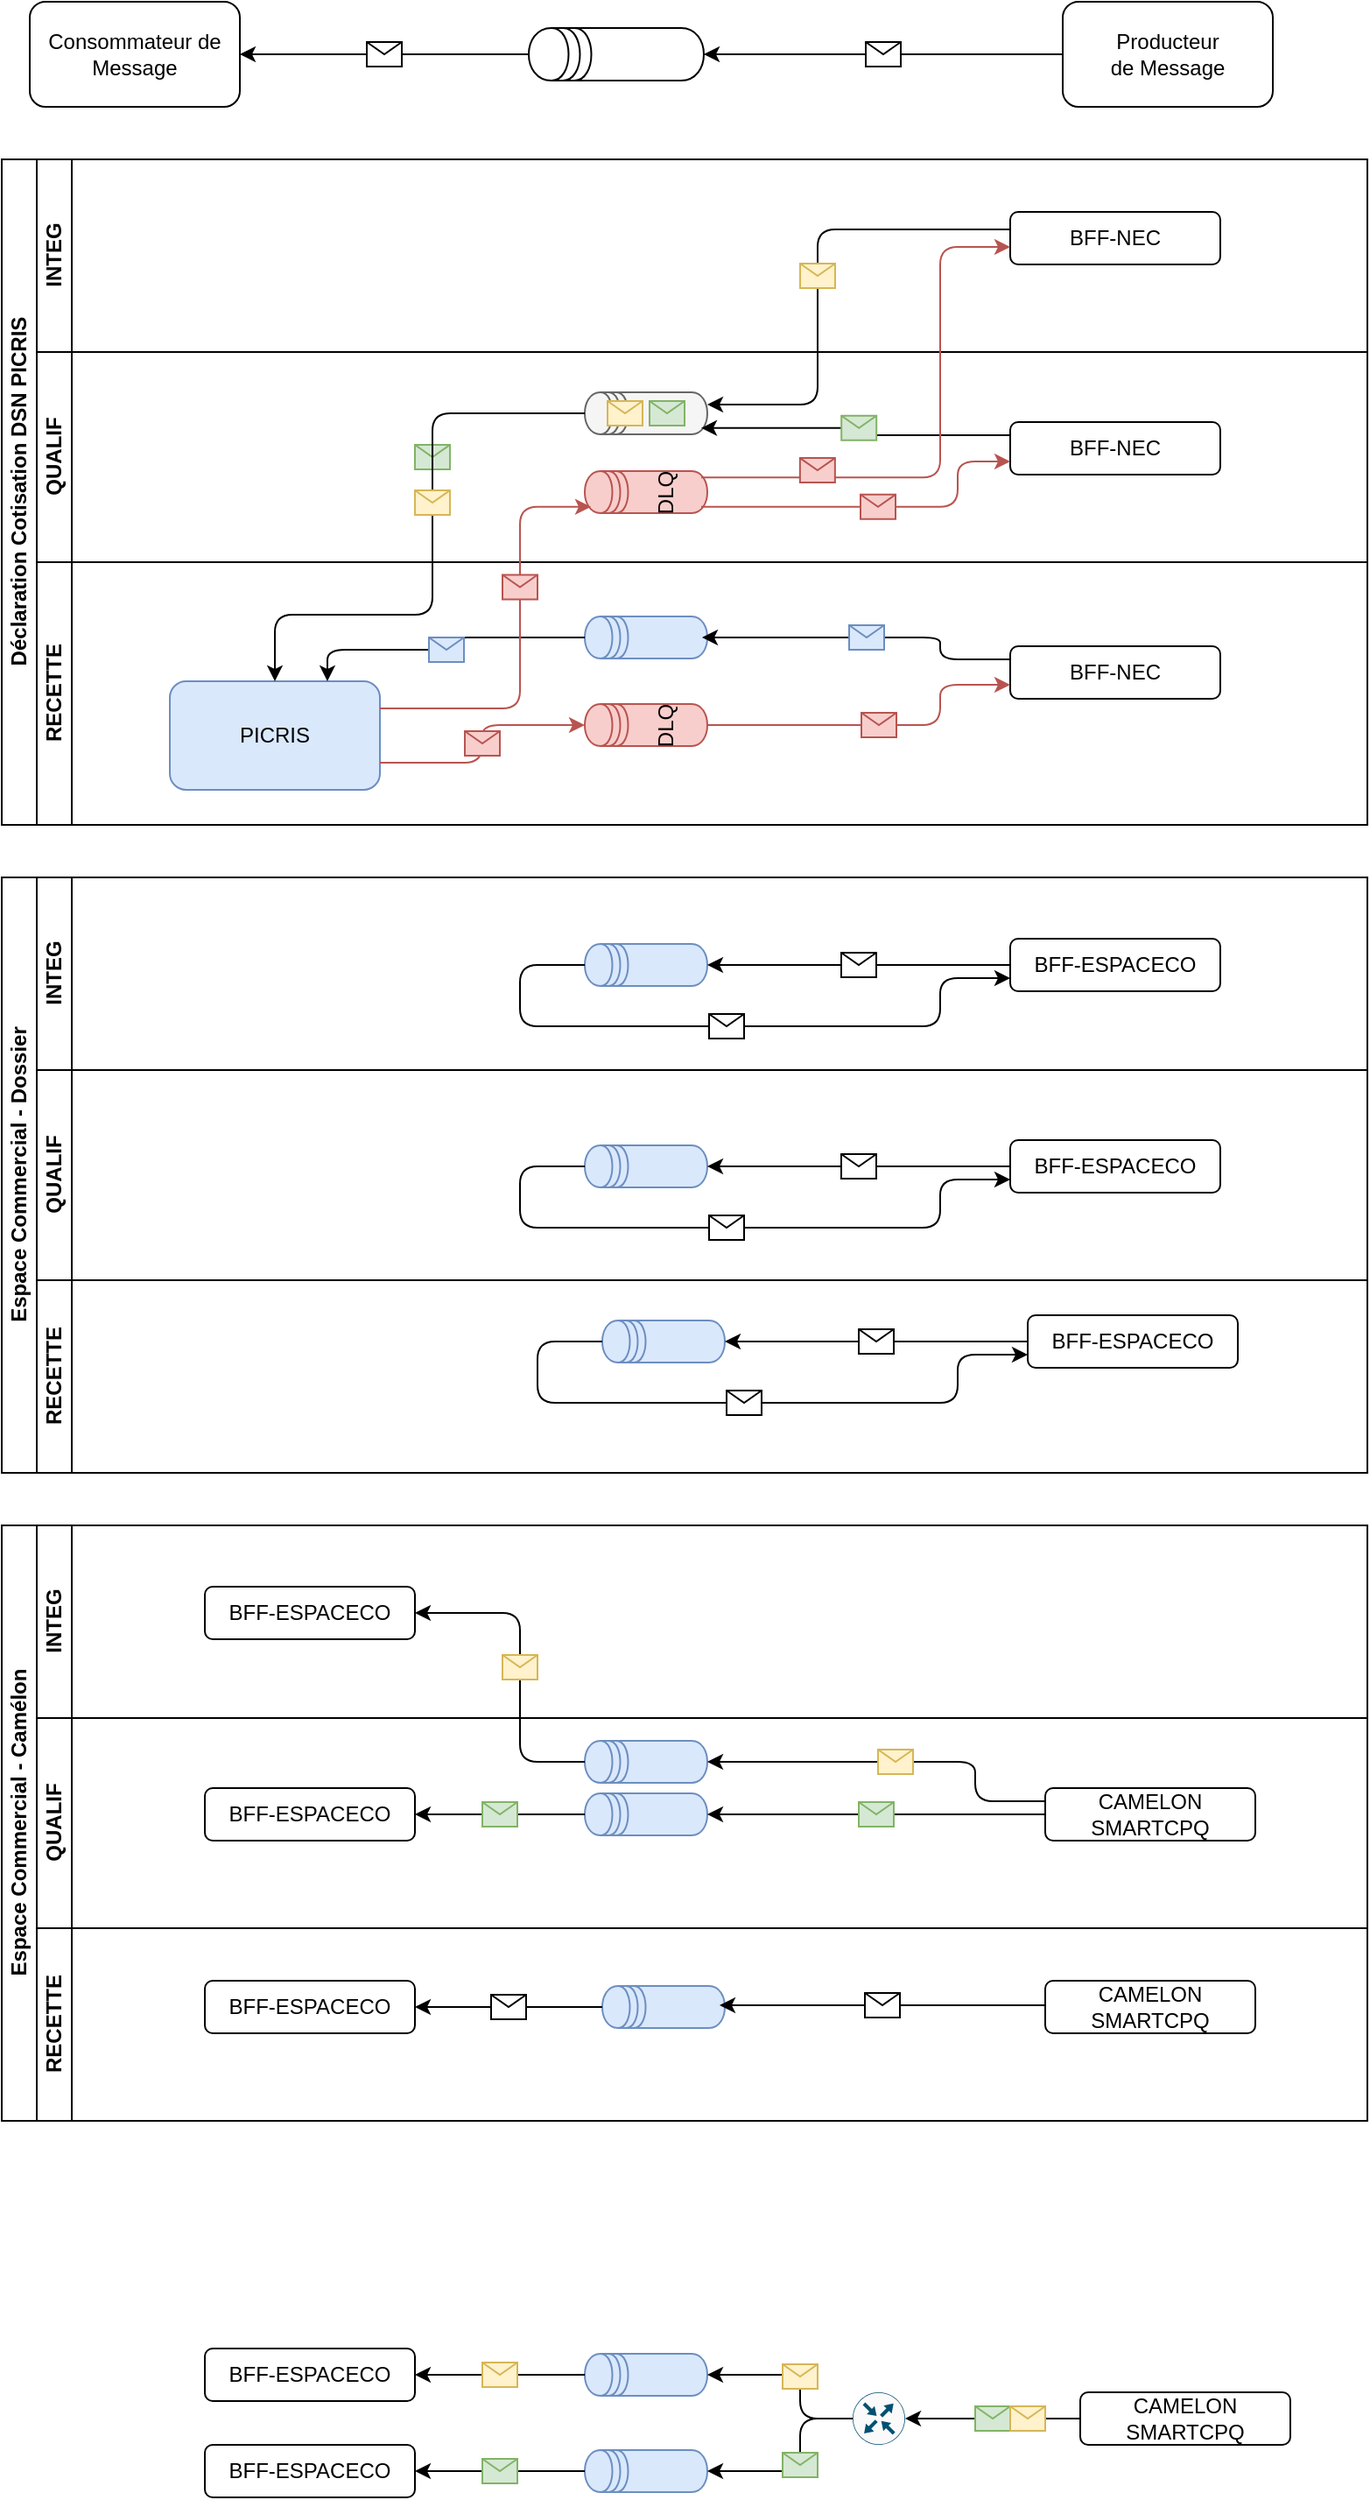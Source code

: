 <mxfile version="14.2.6" type="github">
  <diagram id="DB7DYyGe6dCBV-LKf9_g" name="Page-1">
    <mxGraphModel dx="2062" dy="1124" grid="1" gridSize="10" guides="1" tooltips="1" connect="1" arrows="1" fold="1" page="1" pageScale="1" pageWidth="827" pageHeight="1169" math="0" shadow="0">
      <root>
        <mxCell id="0" />
        <mxCell id="1" parent="0" />
        <mxCell id="Vw3KiEQnQfza69MFVmrH-1" value="Consommateur de Message" style="rounded=1;whiteSpace=wrap;html=1;" parent="1" vertex="1">
          <mxGeometry x="40" y="20" width="120" height="60" as="geometry" />
        </mxCell>
        <mxCell id="Vw3KiEQnQfza69MFVmrH-3" value="&lt;div&gt;Producteur&lt;/div&gt;&lt;div&gt;de Message&lt;br&gt;&lt;/div&gt;" style="rounded=1;whiteSpace=wrap;html=1;" parent="1" vertex="1">
          <mxGeometry x="630" y="20" width="120" height="60" as="geometry" />
        </mxCell>
        <mxCell id="Vw3KiEQnQfza69MFVmrH-16" value="" style="shape=datastore;whiteSpace=wrap;html=1;rotation=-90;" parent="1" vertex="1">
          <mxGeometry x="360" width="30" height="100" as="geometry" />
        </mxCell>
        <mxCell id="yvAMT9Jdo3WJvmyWWWsH-12" value="Déclaration Cotisation DSN PICRIS" style="swimlane;html=1;childLayout=stackLayout;resizeParent=1;resizeParentMax=0;horizontal=0;startSize=20;horizontalStack=0;" parent="1" vertex="1">
          <mxGeometry x="24" y="110" width="780" height="380" as="geometry" />
        </mxCell>
        <mxCell id="yvAMT9Jdo3WJvmyWWWsH-13" value="INTEG" style="swimlane;html=1;startSize=20;horizontal=0;" parent="yvAMT9Jdo3WJvmyWWWsH-12" vertex="1">
          <mxGeometry x="20" width="760" height="110" as="geometry" />
        </mxCell>
        <mxCell id="fmMvQ1CZ4i4TI4SBkcEm-40" value="BFF-NEC" style="rounded=1;whiteSpace=wrap;html=1;" parent="yvAMT9Jdo3WJvmyWWWsH-13" vertex="1">
          <mxGeometry x="556" y="30" width="120" height="30" as="geometry" />
        </mxCell>
        <mxCell id="yvAMT9Jdo3WJvmyWWWsH-14" value="QUALIF" style="swimlane;html=1;startSize=20;horizontal=0;" parent="yvAMT9Jdo3WJvmyWWWsH-12" vertex="1">
          <mxGeometry x="20" y="110" width="760" height="120" as="geometry" />
        </mxCell>
        <mxCell id="fmMvQ1CZ4i4TI4SBkcEm-62" value="DLQ" style="shape=datastore;whiteSpace=wrap;html=1;rotation=-90;fillColor=#f8cecc;strokeColor=#b85450;" parent="yvAMT9Jdo3WJvmyWWWsH-14" vertex="1">
          <mxGeometry x="336" y="45" width="24" height="70" as="geometry" />
        </mxCell>
        <mxCell id="XuUBlldkIkATHeK3EOdW-91" value="" style="shape=datastore;whiteSpace=wrap;html=1;rotation=-90;fillColor=#f5f5f5;strokeColor=#666666;fontColor=#333333;" parent="yvAMT9Jdo3WJvmyWWWsH-14" vertex="1">
          <mxGeometry x="336" width="24" height="70" as="geometry" />
        </mxCell>
        <mxCell id="zpK8R6Z0TQCC7PV_zkhn-6" value="BFF-NEC" style="rounded=1;whiteSpace=wrap;html=1;" parent="yvAMT9Jdo3WJvmyWWWsH-14" vertex="1">
          <mxGeometry x="556" y="40" width="120" height="30" as="geometry" />
        </mxCell>
        <mxCell id="zpK8R6Z0TQCC7PV_zkhn-27" value="" style="endArrow=classic;html=1;strokeColor=#000000;entryX=0.15;entryY=0.95;entryDx=0;entryDy=0;exitX=0;exitY=0.25;exitDx=0;exitDy=0;entryPerimeter=0;edgeStyle=orthogonalEdgeStyle;" parent="yvAMT9Jdo3WJvmyWWWsH-14" source="zpK8R6Z0TQCC7PV_zkhn-6" target="XuUBlldkIkATHeK3EOdW-91" edge="1">
          <mxGeometry relative="1" as="geometry">
            <mxPoint x="565" y="54" as="sourcePoint" />
            <mxPoint x="360" y="54" as="targetPoint" />
          </mxGeometry>
        </mxCell>
        <mxCell id="zpK8R6Z0TQCC7PV_zkhn-28" value="" style="shape=message;html=1;outlineConnect=0;fillColor=#d5e8d4;strokeColor=#82b366;" parent="zpK8R6Z0TQCC7PV_zkhn-27" vertex="1">
          <mxGeometry width="20" height="14" relative="1" as="geometry">
            <mxPoint x="-10" y="-7" as="offset" />
          </mxGeometry>
        </mxCell>
        <mxCell id="zpK8R6Z0TQCC7PV_zkhn-29" value="" style="endArrow=classic;html=1;strokeColor=#b85450;edgeStyle=orthogonalEdgeStyle;fillColor=#f8cecc;exitX=0.15;exitY=0.95;exitDx=0;exitDy=0;entryX=0;entryY=0.75;entryDx=0;entryDy=0;exitPerimeter=0;" parent="yvAMT9Jdo3WJvmyWWWsH-14" source="fmMvQ1CZ4i4TI4SBkcEm-62" target="zpK8R6Z0TQCC7PV_zkhn-6" edge="1">
          <mxGeometry relative="1" as="geometry">
            <mxPoint x="446" y="93" as="sourcePoint" />
            <mxPoint x="619" y="70" as="targetPoint" />
            <Array as="points">
              <mxPoint x="526" y="88" />
              <mxPoint x="526" y="63" />
            </Array>
          </mxGeometry>
        </mxCell>
        <mxCell id="zpK8R6Z0TQCC7PV_zkhn-30" value="" style="shape=message;html=1;outlineConnect=0;fillColor=#f8cecc;strokeColor=#b85450;" parent="zpK8R6Z0TQCC7PV_zkhn-29" vertex="1">
          <mxGeometry width="20" height="14" relative="1" as="geometry">
            <mxPoint x="-10" y="-7" as="offset" />
          </mxGeometry>
        </mxCell>
        <mxCell id="zpK8R6Z0TQCC7PV_zkhn-188" value="" style="shape=message;html=1;outlineConnect=0;fillColor=#fff2cc;strokeColor=#d6b656;" parent="yvAMT9Jdo3WJvmyWWWsH-14" vertex="1">
          <mxGeometry x="326" y="28" width="20" height="14" as="geometry" />
        </mxCell>
        <mxCell id="zpK8R6Z0TQCC7PV_zkhn-189" value="" style="shape=message;html=1;outlineConnect=0;fillColor=#d5e8d4;strokeColor=#82b366;" parent="yvAMT9Jdo3WJvmyWWWsH-14" vertex="1">
          <mxGeometry x="350.0" y="28.0" width="20" height="14" as="geometry" />
        </mxCell>
        <mxCell id="zpK8R6Z0TQCC7PV_zkhn-190" value="" style="shape=message;html=1;outlineConnect=0;fillColor=#d5e8d4;strokeColor=#82b366;shadow=0;" parent="yvAMT9Jdo3WJvmyWWWsH-14" vertex="1">
          <mxGeometry x="216.0" y="53.0" width="20" height="14" as="geometry" />
        </mxCell>
        <mxCell id="yvAMT9Jdo3WJvmyWWWsH-15" value="RECETTE" style="swimlane;html=1;startSize=20;horizontal=0;" parent="yvAMT9Jdo3WJvmyWWWsH-12" vertex="1">
          <mxGeometry x="20" y="230" width="760" height="150" as="geometry" />
        </mxCell>
        <mxCell id="fmMvQ1CZ4i4TI4SBkcEm-39" value="PICRIS" style="rounded=1;whiteSpace=wrap;html=1;fillColor=#dae8fc;strokeColor=#6c8ebf;" parent="yvAMT9Jdo3WJvmyWWWsH-15" vertex="1">
          <mxGeometry x="76" y="68" width="120" height="62" as="geometry" />
        </mxCell>
        <mxCell id="zpK8R6Z0TQCC7PV_zkhn-7" value="BFF-NEC" style="rounded=1;whiteSpace=wrap;html=1;" parent="yvAMT9Jdo3WJvmyWWWsH-15" vertex="1">
          <mxGeometry x="556" y="48" width="120" height="30" as="geometry" />
        </mxCell>
        <mxCell id="zpK8R6Z0TQCC7PV_zkhn-8" value="" style="shape=datastore;whiteSpace=wrap;html=1;rotation=-90;fillColor=#dae8fc;strokeColor=#6c8ebf;" parent="yvAMT9Jdo3WJvmyWWWsH-15" vertex="1">
          <mxGeometry x="336" y="8" width="24" height="70" as="geometry" />
        </mxCell>
        <mxCell id="zpK8R6Z0TQCC7PV_zkhn-9" value="DLQ" style="shape=datastore;whiteSpace=wrap;html=1;rotation=-90;fillColor=#f8cecc;strokeColor=#b85450;" parent="yvAMT9Jdo3WJvmyWWWsH-15" vertex="1">
          <mxGeometry x="336" y="58" width="24" height="70" as="geometry" />
        </mxCell>
        <mxCell id="zpK8R6Z0TQCC7PV_zkhn-17" value="" style="endArrow=classic;html=1;strokeColor=#b85450;entryX=0.5;entryY=0;entryDx=0;entryDy=0;exitX=1;exitY=0.75;exitDx=0;exitDy=0;edgeStyle=orthogonalEdgeStyle;fillColor=#f8cecc;" parent="yvAMT9Jdo3WJvmyWWWsH-15" source="fmMvQ1CZ4i4TI4SBkcEm-39" target="zpK8R6Z0TQCC7PV_zkhn-9" edge="1">
          <mxGeometry relative="1" as="geometry">
            <mxPoint x="321" y="230" as="sourcePoint" />
            <mxPoint x="156" y="230" as="targetPoint" />
          </mxGeometry>
        </mxCell>
        <mxCell id="zpK8R6Z0TQCC7PV_zkhn-18" value="" style="shape=message;html=1;outlineConnect=0;fillColor=#f8cecc;strokeColor=#b85450;" parent="zpK8R6Z0TQCC7PV_zkhn-17" vertex="1">
          <mxGeometry width="20" height="14" relative="1" as="geometry">
            <mxPoint x="-10" y="-7" as="offset" />
          </mxGeometry>
        </mxCell>
        <mxCell id="zpK8R6Z0TQCC7PV_zkhn-14" value="" style="endArrow=classic;html=1;strokeColor=#000000;exitX=0.5;exitY=0;exitDx=0;exitDy=0;edgeStyle=orthogonalEdgeStyle;entryX=0.75;entryY=0;entryDx=0;entryDy=0;" parent="yvAMT9Jdo3WJvmyWWWsH-15" source="zpK8R6Z0TQCC7PV_zkhn-8" target="fmMvQ1CZ4i4TI4SBkcEm-39" edge="1">
          <mxGeometry relative="1" as="geometry">
            <mxPoint x="313" y="-85" as="sourcePoint" />
            <mxPoint x="196" y="90" as="targetPoint" />
            <Array as="points">
              <mxPoint x="236" y="43" />
              <mxPoint x="236" y="50" />
              <mxPoint x="166" y="50" />
            </Array>
          </mxGeometry>
        </mxCell>
        <mxCell id="zpK8R6Z0TQCC7PV_zkhn-15" value="" style="shape=message;html=1;outlineConnect=0;fillColor=#dae8fc;strokeColor=#6c8ebf;" parent="zpK8R6Z0TQCC7PV_zkhn-14" vertex="1">
          <mxGeometry width="20" height="14" relative="1" as="geometry">
            <mxPoint x="-10" y="-7" as="offset" />
          </mxGeometry>
        </mxCell>
        <mxCell id="zpK8R6Z0TQCC7PV_zkhn-23" value="" style="endArrow=classic;html=1;strokeColor=#b85450;edgeStyle=orthogonalEdgeStyle;fillColor=#f8cecc;exitX=0.5;exitY=1;exitDx=0;exitDy=0;" parent="yvAMT9Jdo3WJvmyWWWsH-15" source="zpK8R6Z0TQCC7PV_zkhn-9" edge="1">
          <mxGeometry relative="1" as="geometry">
            <mxPoint x="406" y="115" as="sourcePoint" />
            <mxPoint x="556" y="70" as="targetPoint" />
            <Array as="points">
              <mxPoint x="516" y="93" />
              <mxPoint x="516" y="70" />
            </Array>
          </mxGeometry>
        </mxCell>
        <mxCell id="zpK8R6Z0TQCC7PV_zkhn-24" value="" style="shape=message;html=1;outlineConnect=0;fillColor=#f8cecc;strokeColor=#b85450;" parent="zpK8R6Z0TQCC7PV_zkhn-23" vertex="1">
          <mxGeometry width="20" height="14" relative="1" as="geometry">
            <mxPoint x="-10" y="-7" as="offset" />
          </mxGeometry>
        </mxCell>
        <mxCell id="zpK8R6Z0TQCC7PV_zkhn-25" value="" style="endArrow=classic;html=1;strokeColor=#000000;exitX=0;exitY=0.25;exitDx=0;exitDy=0;edgeStyle=orthogonalEdgeStyle;" parent="yvAMT9Jdo3WJvmyWWWsH-15" source="zpK8R6Z0TQCC7PV_zkhn-7" edge="1">
          <mxGeometry relative="1" as="geometry">
            <mxPoint x="586" y="20" as="sourcePoint" />
            <mxPoint x="380" y="43" as="targetPoint" />
            <Array as="points">
              <mxPoint x="516" y="56" />
              <mxPoint x="516" y="43" />
            </Array>
          </mxGeometry>
        </mxCell>
        <mxCell id="zpK8R6Z0TQCC7PV_zkhn-26" value="" style="shape=message;html=1;outlineConnect=0;fillColor=#dae8fc;strokeColor=#6c8ebf;" parent="zpK8R6Z0TQCC7PV_zkhn-25" vertex="1">
          <mxGeometry width="20" height="14" relative="1" as="geometry">
            <mxPoint x="-10" y="-7" as="offset" />
          </mxGeometry>
        </mxCell>
        <mxCell id="fmMvQ1CZ4i4TI4SBkcEm-42" value="" style="endArrow=classic;html=1;strokeColor=#000000;exitX=0.5;exitY=0;exitDx=0;exitDy=0;edgeStyle=orthogonalEdgeStyle;entryX=0.5;entryY=0;entryDx=0;entryDy=0;" parent="yvAMT9Jdo3WJvmyWWWsH-12" source="XuUBlldkIkATHeK3EOdW-91" target="fmMvQ1CZ4i4TI4SBkcEm-39" edge="1">
          <mxGeometry relative="1" as="geometry">
            <mxPoint x="345" y="45" as="sourcePoint" />
            <mxPoint x="216" y="308" as="targetPoint" />
            <Array as="points">
              <mxPoint x="246" y="145" />
              <mxPoint x="246" y="260" />
              <mxPoint x="156" y="260" />
            </Array>
          </mxGeometry>
        </mxCell>
        <mxCell id="fmMvQ1CZ4i4TI4SBkcEm-43" value="" style="shape=message;html=1;outlineConnect=0;fillColor=#fff2cc;strokeColor=#d6b656;" parent="fmMvQ1CZ4i4TI4SBkcEm-42" vertex="1">
          <mxGeometry width="20" height="14" relative="1" as="geometry">
            <mxPoint x="-10" y="-34" as="offset" />
          </mxGeometry>
        </mxCell>
        <mxCell id="fmMvQ1CZ4i4TI4SBkcEm-44" value="" style="endArrow=classic;html=1;strokeColor=#000000;edgeStyle=orthogonalEdgeStyle;" parent="yvAMT9Jdo3WJvmyWWWsH-12" edge="1">
          <mxGeometry relative="1" as="geometry">
            <mxPoint x="576" y="40" as="sourcePoint" />
            <mxPoint x="403" y="140" as="targetPoint" />
            <Array as="points">
              <mxPoint x="466" y="40" />
              <mxPoint x="466" y="140" />
            </Array>
          </mxGeometry>
        </mxCell>
        <mxCell id="fmMvQ1CZ4i4TI4SBkcEm-45" value="" style="shape=message;html=1;outlineConnect=0;fillColor=#fff2cc;strokeColor=#d6b656;" parent="fmMvQ1CZ4i4TI4SBkcEm-44" vertex="1">
          <mxGeometry width="20" height="14" relative="1" as="geometry">
            <mxPoint x="-10" y="-7" as="offset" />
          </mxGeometry>
        </mxCell>
        <mxCell id="zpK8R6Z0TQCC7PV_zkhn-19" value="" style="endArrow=classic;html=1;strokeColor=#b85450;entryX=0.15;entryY=0.05;entryDx=0;entryDy=0;exitX=1;exitY=0.25;exitDx=0;exitDy=0;edgeStyle=orthogonalEdgeStyle;fillColor=#f8cecc;entryPerimeter=0;" parent="yvAMT9Jdo3WJvmyWWWsH-12" source="fmMvQ1CZ4i4TI4SBkcEm-39" target="fmMvQ1CZ4i4TI4SBkcEm-62" edge="1">
          <mxGeometry relative="1" as="geometry">
            <mxPoint x="216" y="344.5" as="sourcePoint" />
            <mxPoint x="333" y="323" as="targetPoint" />
            <Array as="points">
              <mxPoint x="296" y="314" />
              <mxPoint x="296" y="198" />
            </Array>
          </mxGeometry>
        </mxCell>
        <mxCell id="zpK8R6Z0TQCC7PV_zkhn-20" value="" style="shape=message;html=1;outlineConnect=0;fillColor=#f8cecc;strokeColor=#b85450;" parent="zpK8R6Z0TQCC7PV_zkhn-19" vertex="1">
          <mxGeometry width="20" height="14" relative="1" as="geometry">
            <mxPoint x="-10" y="-38.27" as="offset" />
          </mxGeometry>
        </mxCell>
        <mxCell id="zpK8R6Z0TQCC7PV_zkhn-21" value="" style="endArrow=classic;html=1;strokeColor=#b85450;edgeStyle=orthogonalEdgeStyle;fillColor=#f8cecc;exitX=0.85;exitY=0.95;exitDx=0;exitDy=0;exitPerimeter=0;" parent="yvAMT9Jdo3WJvmyWWWsH-12" source="fmMvQ1CZ4i4TI4SBkcEm-62" edge="1">
          <mxGeometry relative="1" as="geometry">
            <mxPoint x="400" y="190" as="sourcePoint" />
            <mxPoint x="576" y="50" as="targetPoint" />
            <Array as="points">
              <mxPoint x="536" y="182" />
              <mxPoint x="536" y="50" />
            </Array>
          </mxGeometry>
        </mxCell>
        <mxCell id="zpK8R6Z0TQCC7PV_zkhn-22" value="" style="shape=message;html=1;outlineConnect=0;fillColor=#f8cecc;strokeColor=#b85450;" parent="zpK8R6Z0TQCC7PV_zkhn-21" vertex="1">
          <mxGeometry width="20" height="14" relative="1" as="geometry">
            <mxPoint x="-80.07" y="6.43" as="offset" />
          </mxGeometry>
        </mxCell>
        <mxCell id="yvAMT9Jdo3WJvmyWWWsH-21" value="" style="endArrow=classic;html=1;strokeColor=#000000;entryX=1;entryY=0.5;entryDx=0;entryDy=0;exitX=0.5;exitY=0;exitDx=0;exitDy=0;" parent="1" source="Vw3KiEQnQfza69MFVmrH-16" target="Vw3KiEQnQfza69MFVmrH-1" edge="1">
          <mxGeometry relative="1" as="geometry">
            <mxPoint x="400" y="122" as="sourcePoint" />
            <mxPoint x="300" y="122" as="targetPoint" />
          </mxGeometry>
        </mxCell>
        <mxCell id="yvAMT9Jdo3WJvmyWWWsH-22" value="" style="shape=message;html=1;outlineConnect=0;" parent="yvAMT9Jdo3WJvmyWWWsH-21" vertex="1">
          <mxGeometry width="20" height="14" relative="1" as="geometry">
            <mxPoint x="-10" y="-7" as="offset" />
          </mxGeometry>
        </mxCell>
        <mxCell id="yvAMT9Jdo3WJvmyWWWsH-23" value="" style="endArrow=classic;html=1;strokeColor=#000000;entryX=0.5;entryY=1;entryDx=0;entryDy=0;exitX=0;exitY=0.5;exitDx=0;exitDy=0;" parent="1" source="Vw3KiEQnQfza69MFVmrH-3" target="Vw3KiEQnQfza69MFVmrH-16" edge="1">
          <mxGeometry relative="1" as="geometry">
            <mxPoint x="605" y="92" as="sourcePoint" />
            <mxPoint x="440" y="92" as="targetPoint" />
          </mxGeometry>
        </mxCell>
        <mxCell id="yvAMT9Jdo3WJvmyWWWsH-24" value="" style="shape=message;html=1;outlineConnect=0;" parent="yvAMT9Jdo3WJvmyWWWsH-23" vertex="1">
          <mxGeometry width="20" height="14" relative="1" as="geometry">
            <mxPoint x="-10" y="-7" as="offset" />
          </mxGeometry>
        </mxCell>
        <mxCell id="zpK8R6Z0TQCC7PV_zkhn-32" value="Espace Commercial - Dossier" style="swimlane;html=1;childLayout=stackLayout;resizeParent=1;resizeParentMax=0;horizontal=0;startSize=20;horizontalStack=0;" parent="1" vertex="1">
          <mxGeometry x="24" y="520" width="780" height="340" as="geometry" />
        </mxCell>
        <mxCell id="zpK8R6Z0TQCC7PV_zkhn-33" value="INTEG" style="swimlane;html=1;startSize=20;horizontal=0;" parent="zpK8R6Z0TQCC7PV_zkhn-32" vertex="1">
          <mxGeometry x="20" width="760" height="110" as="geometry" />
        </mxCell>
        <mxCell id="zpK8R6Z0TQCC7PV_zkhn-34" value="BFF-ESPACECO" style="rounded=1;whiteSpace=wrap;html=1;" parent="zpK8R6Z0TQCC7PV_zkhn-33" vertex="1">
          <mxGeometry x="556" y="35" width="120" height="30" as="geometry" />
        </mxCell>
        <mxCell id="zpK8R6Z0TQCC7PV_zkhn-69" value="" style="shape=datastore;whiteSpace=wrap;html=1;rotation=-90;fillColor=#dae8fc;strokeColor=#6c8ebf;" parent="zpK8R6Z0TQCC7PV_zkhn-33" vertex="1">
          <mxGeometry x="336" y="15" width="24" height="70" as="geometry" />
        </mxCell>
        <mxCell id="zpK8R6Z0TQCC7PV_zkhn-72" value="" style="endArrow=classic;html=1;strokeColor=#000000;edgeStyle=orthogonalEdgeStyle;entryX=0;entryY=0.75;entryDx=0;entryDy=0;exitX=0.5;exitY=0;exitDx=0;exitDy=0;" parent="zpK8R6Z0TQCC7PV_zkhn-33" source="zpK8R6Z0TQCC7PV_zkhn-69" target="zpK8R6Z0TQCC7PV_zkhn-34" edge="1">
          <mxGeometry relative="1" as="geometry">
            <mxPoint x="299" y="80" as="sourcePoint" />
            <mxPoint x="126" y="85" as="targetPoint" />
            <Array as="points">
              <mxPoint x="276" y="50" />
              <mxPoint x="276" y="85" />
              <mxPoint x="516" y="85" />
              <mxPoint x="516" y="58" />
            </Array>
          </mxGeometry>
        </mxCell>
        <mxCell id="zpK8R6Z0TQCC7PV_zkhn-73" value="" style="shape=message;html=1;outlineConnect=0;" parent="zpK8R6Z0TQCC7PV_zkhn-72" vertex="1">
          <mxGeometry width="20" height="14" relative="1" as="geometry">
            <mxPoint x="-10" y="-7" as="offset" />
          </mxGeometry>
        </mxCell>
        <mxCell id="zpK8R6Z0TQCC7PV_zkhn-58" value="" style="endArrow=classic;html=1;strokeColor=#000000;edgeStyle=orthogonalEdgeStyle;entryX=0.5;entryY=1;entryDx=0;entryDy=0;" parent="zpK8R6Z0TQCC7PV_zkhn-33" target="zpK8R6Z0TQCC7PV_zkhn-69" edge="1">
          <mxGeometry relative="1" as="geometry">
            <mxPoint x="556" y="50" as="sourcePoint" />
            <mxPoint x="383" y="140" as="targetPoint" />
            <Array as="points">
              <mxPoint x="556" y="50" />
            </Array>
          </mxGeometry>
        </mxCell>
        <mxCell id="zpK8R6Z0TQCC7PV_zkhn-59" value="" style="shape=message;html=1;outlineConnect=0;" parent="zpK8R6Z0TQCC7PV_zkhn-58" vertex="1">
          <mxGeometry width="20" height="14" relative="1" as="geometry">
            <mxPoint x="-10" y="-7" as="offset" />
          </mxGeometry>
        </mxCell>
        <mxCell id="zpK8R6Z0TQCC7PV_zkhn-35" value="QUALIF" style="swimlane;html=1;startSize=20;horizontal=0;" parent="zpK8R6Z0TQCC7PV_zkhn-32" vertex="1">
          <mxGeometry x="20" y="110" width="760" height="120" as="geometry" />
        </mxCell>
        <mxCell id="zpK8R6Z0TQCC7PV_zkhn-74" value="BFF-ESPACECO" style="rounded=1;whiteSpace=wrap;html=1;" parent="zpK8R6Z0TQCC7PV_zkhn-35" vertex="1">
          <mxGeometry x="556" y="40" width="120" height="30" as="geometry" />
        </mxCell>
        <mxCell id="zpK8R6Z0TQCC7PV_zkhn-75" value="" style="shape=datastore;whiteSpace=wrap;html=1;rotation=-90;fillColor=#dae8fc;strokeColor=#6c8ebf;" parent="zpK8R6Z0TQCC7PV_zkhn-35" vertex="1">
          <mxGeometry x="336" y="20" width="24" height="70" as="geometry" />
        </mxCell>
        <mxCell id="zpK8R6Z0TQCC7PV_zkhn-76" value="" style="endArrow=classic;html=1;strokeColor=#000000;edgeStyle=orthogonalEdgeStyle;entryX=0;entryY=0.75;entryDx=0;entryDy=0;exitX=0.5;exitY=0;exitDx=0;exitDy=0;" parent="zpK8R6Z0TQCC7PV_zkhn-35" source="zpK8R6Z0TQCC7PV_zkhn-75" target="zpK8R6Z0TQCC7PV_zkhn-74" edge="1">
          <mxGeometry relative="1" as="geometry">
            <mxPoint x="255" y="-435" as="sourcePoint" />
            <mxPoint x="82" y="-430" as="targetPoint" />
            <Array as="points">
              <mxPoint x="276" y="55" />
              <mxPoint x="276" y="90" />
              <mxPoint x="516" y="90" />
              <mxPoint x="516" y="63" />
            </Array>
          </mxGeometry>
        </mxCell>
        <mxCell id="zpK8R6Z0TQCC7PV_zkhn-77" value="" style="shape=message;html=1;outlineConnect=0;" parent="zpK8R6Z0TQCC7PV_zkhn-76" vertex="1">
          <mxGeometry width="20" height="14" relative="1" as="geometry">
            <mxPoint x="-10" y="-7" as="offset" />
          </mxGeometry>
        </mxCell>
        <mxCell id="zpK8R6Z0TQCC7PV_zkhn-78" value="" style="endArrow=classic;html=1;strokeColor=#000000;edgeStyle=orthogonalEdgeStyle;entryX=0.5;entryY=1;entryDx=0;entryDy=0;" parent="zpK8R6Z0TQCC7PV_zkhn-35" target="zpK8R6Z0TQCC7PV_zkhn-75" edge="1">
          <mxGeometry relative="1" as="geometry">
            <mxPoint x="556" y="55" as="sourcePoint" />
            <mxPoint x="339" y="-375" as="targetPoint" />
            <Array as="points">
              <mxPoint x="556" y="55" />
            </Array>
          </mxGeometry>
        </mxCell>
        <mxCell id="zpK8R6Z0TQCC7PV_zkhn-79" value="" style="shape=message;html=1;outlineConnect=0;" parent="zpK8R6Z0TQCC7PV_zkhn-78" vertex="1">
          <mxGeometry width="20" height="14" relative="1" as="geometry">
            <mxPoint x="-10" y="-7" as="offset" />
          </mxGeometry>
        </mxCell>
        <mxCell id="zpK8R6Z0TQCC7PV_zkhn-43" value="RECETTE" style="swimlane;html=1;startSize=20;horizontal=0;" parent="zpK8R6Z0TQCC7PV_zkhn-32" vertex="1">
          <mxGeometry x="20" y="230" width="760" height="110" as="geometry" />
        </mxCell>
        <mxCell id="zpK8R6Z0TQCC7PV_zkhn-80" value="BFF-ESPACECO" style="rounded=1;whiteSpace=wrap;html=1;" parent="zpK8R6Z0TQCC7PV_zkhn-43" vertex="1">
          <mxGeometry x="566" y="20" width="120" height="30" as="geometry" />
        </mxCell>
        <mxCell id="zpK8R6Z0TQCC7PV_zkhn-81" value="" style="shape=datastore;whiteSpace=wrap;html=1;rotation=-90;fillColor=#dae8fc;strokeColor=#6c8ebf;" parent="zpK8R6Z0TQCC7PV_zkhn-43" vertex="1">
          <mxGeometry x="346" width="24" height="70" as="geometry" />
        </mxCell>
        <mxCell id="zpK8R6Z0TQCC7PV_zkhn-82" value="" style="endArrow=classic;html=1;strokeColor=#000000;edgeStyle=orthogonalEdgeStyle;entryX=0;entryY=0.75;entryDx=0;entryDy=0;exitX=0.5;exitY=0;exitDx=0;exitDy=0;" parent="zpK8R6Z0TQCC7PV_zkhn-43" source="zpK8R6Z0TQCC7PV_zkhn-81" target="zpK8R6Z0TQCC7PV_zkhn-80" edge="1">
          <mxGeometry relative="1" as="geometry">
            <mxPoint x="265" y="-455" as="sourcePoint" />
            <mxPoint x="92" y="-450" as="targetPoint" />
            <Array as="points">
              <mxPoint x="286" y="35" />
              <mxPoint x="286" y="70" />
              <mxPoint x="526" y="70" />
              <mxPoint x="526" y="43" />
            </Array>
          </mxGeometry>
        </mxCell>
        <mxCell id="zpK8R6Z0TQCC7PV_zkhn-83" value="" style="shape=message;html=1;outlineConnect=0;" parent="zpK8R6Z0TQCC7PV_zkhn-82" vertex="1">
          <mxGeometry width="20" height="14" relative="1" as="geometry">
            <mxPoint x="-10" y="-7" as="offset" />
          </mxGeometry>
        </mxCell>
        <mxCell id="zpK8R6Z0TQCC7PV_zkhn-84" value="" style="endArrow=classic;html=1;strokeColor=#000000;edgeStyle=orthogonalEdgeStyle;entryX=0.5;entryY=1;entryDx=0;entryDy=0;" parent="zpK8R6Z0TQCC7PV_zkhn-43" target="zpK8R6Z0TQCC7PV_zkhn-81" edge="1">
          <mxGeometry relative="1" as="geometry">
            <mxPoint x="566" y="35" as="sourcePoint" />
            <mxPoint x="349" y="-395" as="targetPoint" />
            <Array as="points">
              <mxPoint x="566" y="35" />
            </Array>
          </mxGeometry>
        </mxCell>
        <mxCell id="zpK8R6Z0TQCC7PV_zkhn-85" value="" style="shape=message;html=1;outlineConnect=0;" parent="zpK8R6Z0TQCC7PV_zkhn-84" vertex="1">
          <mxGeometry width="20" height="14" relative="1" as="geometry">
            <mxPoint x="-10" y="-7" as="offset" />
          </mxGeometry>
        </mxCell>
        <mxCell id="zpK8R6Z0TQCC7PV_zkhn-153" value="Espace Commercial - Camélon" style="swimlane;html=1;childLayout=stackLayout;resizeParent=1;resizeParentMax=0;horizontal=0;startSize=20;horizontalStack=0;" parent="1" vertex="1">
          <mxGeometry x="24" y="890" width="780" height="340" as="geometry" />
        </mxCell>
        <mxCell id="zpK8R6Z0TQCC7PV_zkhn-154" value="INTEG" style="swimlane;html=1;startSize=20;horizontal=0;" parent="zpK8R6Z0TQCC7PV_zkhn-153" vertex="1">
          <mxGeometry x="20" width="760" height="110" as="geometry" />
        </mxCell>
        <mxCell id="zpK8R6Z0TQCC7PV_zkhn-155" value="BFF-ESPACECO" style="rounded=1;whiteSpace=wrap;html=1;" parent="zpK8R6Z0TQCC7PV_zkhn-154" vertex="1">
          <mxGeometry x="96" y="35" width="120" height="30" as="geometry" />
        </mxCell>
        <mxCell id="zpK8R6Z0TQCC7PV_zkhn-161" value="QUALIF" style="swimlane;html=1;startSize=20;horizontal=0;" parent="zpK8R6Z0TQCC7PV_zkhn-153" vertex="1">
          <mxGeometry x="20" y="110" width="760" height="120" as="geometry" />
        </mxCell>
        <mxCell id="zpK8R6Z0TQCC7PV_zkhn-162" value="BFF-ESPACECO" style="rounded=1;whiteSpace=wrap;html=1;" parent="zpK8R6Z0TQCC7PV_zkhn-161" vertex="1">
          <mxGeometry x="96" y="40" width="120" height="30" as="geometry" />
        </mxCell>
        <mxCell id="zpK8R6Z0TQCC7PV_zkhn-163" value="" style="shape=datastore;whiteSpace=wrap;html=1;rotation=-90;fillColor=#dae8fc;strokeColor=#6c8ebf;" parent="zpK8R6Z0TQCC7PV_zkhn-161" vertex="1">
          <mxGeometry x="336" y="20" width="24" height="70" as="geometry" />
        </mxCell>
        <mxCell id="zpK8R6Z0TQCC7PV_zkhn-166" value="" style="endArrow=classic;html=1;strokeColor=#000000;edgeStyle=orthogonalEdgeStyle;entryX=0.5;entryY=1;entryDx=0;entryDy=0;exitX=0;exitY=0.5;exitDx=0;exitDy=0;" parent="zpK8R6Z0TQCC7PV_zkhn-161" source="zpK8R6Z0TQCC7PV_zkhn-176" target="zpK8R6Z0TQCC7PV_zkhn-163" edge="1">
          <mxGeometry relative="1" as="geometry">
            <mxPoint x="556" y="55" as="sourcePoint" />
            <mxPoint x="339" y="-375" as="targetPoint" />
            <Array as="points" />
          </mxGeometry>
        </mxCell>
        <mxCell id="zpK8R6Z0TQCC7PV_zkhn-167" value="" style="shape=message;html=1;outlineConnect=0;fillColor=#d5e8d4;strokeColor=#82b366;" parent="zpK8R6Z0TQCC7PV_zkhn-166" vertex="1">
          <mxGeometry width="20" height="14" relative="1" as="geometry">
            <mxPoint x="-10" y="-7" as="offset" />
          </mxGeometry>
        </mxCell>
        <mxCell id="zpK8R6Z0TQCC7PV_zkhn-176" value="CAMELON SMARTCPQ" style="rounded=1;whiteSpace=wrap;html=1;" parent="zpK8R6Z0TQCC7PV_zkhn-161" vertex="1">
          <mxGeometry x="576" y="40" width="120" height="30" as="geometry" />
        </mxCell>
        <mxCell id="zpK8R6Z0TQCC7PV_zkhn-181" value="" style="endArrow=classic;html=1;strokeColor=#000000;edgeStyle=orthogonalEdgeStyle;entryX=1;entryY=0.5;entryDx=0;entryDy=0;exitX=0.5;exitY=0;exitDx=0;exitDy=0;" parent="zpK8R6Z0TQCC7PV_zkhn-161" source="zpK8R6Z0TQCC7PV_zkhn-163" target="zpK8R6Z0TQCC7PV_zkhn-162" edge="1">
          <mxGeometry relative="1" as="geometry">
            <mxPoint x="323" y="165" as="sourcePoint" />
            <mxPoint x="216" y="165" as="targetPoint" />
            <Array as="points">
              <mxPoint x="276" y="55" />
              <mxPoint x="276" y="55" />
            </Array>
          </mxGeometry>
        </mxCell>
        <mxCell id="zpK8R6Z0TQCC7PV_zkhn-182" value="" style="shape=message;html=1;outlineConnect=0;fillColor=#d5e8d4;strokeColor=#82b366;" parent="zpK8R6Z0TQCC7PV_zkhn-181" vertex="1">
          <mxGeometry width="20" height="14" relative="1" as="geometry">
            <mxPoint x="-10" y="-7" as="offset" />
          </mxGeometry>
        </mxCell>
        <mxCell id="zpK8R6Z0TQCC7PV_zkhn-156" value="" style="shape=datastore;whiteSpace=wrap;html=1;rotation=-90;fillColor=#dae8fc;strokeColor=#6c8ebf;" parent="zpK8R6Z0TQCC7PV_zkhn-161" vertex="1">
          <mxGeometry x="336" y="-10" width="24" height="70" as="geometry" />
        </mxCell>
        <mxCell id="zpK8R6Z0TQCC7PV_zkhn-159" value="" style="endArrow=classic;html=1;strokeColor=#000000;edgeStyle=orthogonalEdgeStyle;entryX=0.5;entryY=1;entryDx=0;entryDy=0;exitX=0;exitY=0.25;exitDx=0;exitDy=0;" parent="zpK8R6Z0TQCC7PV_zkhn-161" source="zpK8R6Z0TQCC7PV_zkhn-176" target="zpK8R6Z0TQCC7PV_zkhn-156" edge="1">
          <mxGeometry relative="1" as="geometry">
            <mxPoint x="556" y="-60" as="sourcePoint" />
            <mxPoint x="383" y="30" as="targetPoint" />
            <Array as="points">
              <mxPoint x="536" y="48" />
              <mxPoint x="536" y="25" />
            </Array>
          </mxGeometry>
        </mxCell>
        <mxCell id="zpK8R6Z0TQCC7PV_zkhn-160" value="" style="shape=message;html=1;outlineConnect=0;fillColor=#fff2cc;strokeColor=#d6b656;" parent="zpK8R6Z0TQCC7PV_zkhn-159" vertex="1">
          <mxGeometry width="20" height="14" relative="1" as="geometry">
            <mxPoint x="-10" y="-7" as="offset" />
          </mxGeometry>
        </mxCell>
        <mxCell id="zpK8R6Z0TQCC7PV_zkhn-168" value="RECETTE" style="swimlane;html=1;startSize=20;horizontal=0;" parent="zpK8R6Z0TQCC7PV_zkhn-153" vertex="1">
          <mxGeometry x="20" y="230" width="760" height="110" as="geometry" />
        </mxCell>
        <mxCell id="zpK8R6Z0TQCC7PV_zkhn-169" value="BFF-ESPACECO" style="rounded=1;whiteSpace=wrap;html=1;" parent="zpK8R6Z0TQCC7PV_zkhn-168" vertex="1">
          <mxGeometry x="96" y="30" width="120" height="30" as="geometry" />
        </mxCell>
        <mxCell id="zpK8R6Z0TQCC7PV_zkhn-170" value="" style="shape=datastore;whiteSpace=wrap;html=1;rotation=-90;fillColor=#dae8fc;strokeColor=#6c8ebf;" parent="zpK8R6Z0TQCC7PV_zkhn-168" vertex="1">
          <mxGeometry x="346" y="10" width="24" height="70" as="geometry" />
        </mxCell>
        <mxCell id="zpK8R6Z0TQCC7PV_zkhn-179" value="" style="endArrow=classic;html=1;strokeColor=#000000;edgeStyle=orthogonalEdgeStyle;entryX=1;entryY=0.5;entryDx=0;entryDy=0;exitX=0.5;exitY=0;exitDx=0;exitDy=0;" parent="zpK8R6Z0TQCC7PV_zkhn-168" source="zpK8R6Z0TQCC7PV_zkhn-170" target="zpK8R6Z0TQCC7PV_zkhn-169" edge="1">
          <mxGeometry relative="1" as="geometry">
            <mxPoint x="566" y="45" as="sourcePoint" />
            <mxPoint x="393" y="45" as="targetPoint" />
            <Array as="points" />
          </mxGeometry>
        </mxCell>
        <mxCell id="zpK8R6Z0TQCC7PV_zkhn-180" value="" style="shape=message;html=1;outlineConnect=0;" parent="zpK8R6Z0TQCC7PV_zkhn-179" vertex="1">
          <mxGeometry width="20" height="14" relative="1" as="geometry">
            <mxPoint x="-10" y="-7" as="offset" />
          </mxGeometry>
        </mxCell>
        <mxCell id="zpK8R6Z0TQCC7PV_zkhn-175" value="CAMELON SMARTCPQ" style="rounded=1;whiteSpace=wrap;html=1;" parent="zpK8R6Z0TQCC7PV_zkhn-168" vertex="1">
          <mxGeometry x="576" y="30" width="120" height="30" as="geometry" />
        </mxCell>
        <mxCell id="zpK8R6Z0TQCC7PV_zkhn-184" value="" style="endArrow=classic;html=1;strokeColor=#000000;edgeStyle=orthogonalEdgeStyle;" parent="zpK8R6Z0TQCC7PV_zkhn-168" edge="1">
          <mxGeometry relative="1" as="geometry">
            <mxPoint x="576" y="44" as="sourcePoint" />
            <mxPoint x="390" y="44" as="targetPoint" />
            <Array as="points">
              <mxPoint x="390" y="44" />
            </Array>
          </mxGeometry>
        </mxCell>
        <mxCell id="zpK8R6Z0TQCC7PV_zkhn-185" value="" style="shape=message;html=1;outlineConnect=0;" parent="zpK8R6Z0TQCC7PV_zkhn-184" vertex="1">
          <mxGeometry width="20" height="14" relative="1" as="geometry">
            <mxPoint x="-10" y="-7" as="offset" />
          </mxGeometry>
        </mxCell>
        <mxCell id="zpK8R6Z0TQCC7PV_zkhn-186" value="" style="endArrow=classic;html=1;strokeColor=#000000;edgeStyle=orthogonalEdgeStyle;entryX=1;entryY=0.5;entryDx=0;entryDy=0;exitX=0.5;exitY=0;exitDx=0;exitDy=0;" parent="zpK8R6Z0TQCC7PV_zkhn-153" source="zpK8R6Z0TQCC7PV_zkhn-156" target="zpK8R6Z0TQCC7PV_zkhn-155" edge="1">
          <mxGeometry relative="1" as="geometry">
            <mxPoint x="429" y="85" as="sourcePoint" />
            <mxPoint x="256" y="85" as="targetPoint" />
            <Array as="points">
              <mxPoint x="296" y="135" />
              <mxPoint x="296" y="50" />
            </Array>
          </mxGeometry>
        </mxCell>
        <mxCell id="zpK8R6Z0TQCC7PV_zkhn-187" value="" style="shape=message;html=1;outlineConnect=0;fillColor=#fff2cc;strokeColor=#d6b656;" parent="zpK8R6Z0TQCC7PV_zkhn-186" vertex="1">
          <mxGeometry width="20" height="14" relative="1" as="geometry">
            <mxPoint x="-10" y="-7" as="offset" />
          </mxGeometry>
        </mxCell>
        <mxCell id="fqXoqpOnXC4Qgl6XE_4F-1" value="BFF-ESPACECO" style="rounded=1;whiteSpace=wrap;html=1;" vertex="1" parent="1">
          <mxGeometry x="140" y="1360" width="120" height="30" as="geometry" />
        </mxCell>
        <mxCell id="fqXoqpOnXC4Qgl6XE_4F-2" value="BFF-ESPACECO" style="rounded=1;whiteSpace=wrap;html=1;" vertex="1" parent="1">
          <mxGeometry x="140" y="1415" width="120" height="30" as="geometry" />
        </mxCell>
        <mxCell id="fqXoqpOnXC4Qgl6XE_4F-3" value="" style="shape=datastore;whiteSpace=wrap;html=1;rotation=-90;fillColor=#dae8fc;strokeColor=#6c8ebf;" vertex="1" parent="1">
          <mxGeometry x="380" y="1395" width="24" height="70" as="geometry" />
        </mxCell>
        <mxCell id="fqXoqpOnXC4Qgl6XE_4F-4" value="" style="endArrow=classic;html=1;strokeColor=#000000;edgeStyle=orthogonalEdgeStyle;entryX=0.5;entryY=1;entryDx=0;entryDy=0;exitX=0;exitY=0.5;exitDx=0;exitDy=0;" edge="1" parent="1" source="fqXoqpOnXC4Qgl6XE_4F-14" target="fqXoqpOnXC4Qgl6XE_4F-3">
          <mxGeometry relative="1" as="geometry">
            <mxPoint x="556" y="430" as="sourcePoint" />
            <mxPoint x="339" as="targetPoint" />
            <Array as="points">
              <mxPoint x="480" y="1400" />
              <mxPoint x="480" y="1430" />
            </Array>
          </mxGeometry>
        </mxCell>
        <mxCell id="fqXoqpOnXC4Qgl6XE_4F-5" value="" style="shape=message;html=1;outlineConnect=0;fillColor=#d5e8d4;strokeColor=#82b366;" vertex="1" parent="fqXoqpOnXC4Qgl6XE_4F-4">
          <mxGeometry width="20" height="14" relative="1" as="geometry">
            <mxPoint x="-10" y="-7" as="offset" />
          </mxGeometry>
        </mxCell>
        <mxCell id="fqXoqpOnXC4Qgl6XE_4F-6" value="CAMELON SMARTCPQ" style="rounded=1;whiteSpace=wrap;html=1;" vertex="1" parent="1">
          <mxGeometry x="640" y="1385" width="120" height="30" as="geometry" />
        </mxCell>
        <mxCell id="fqXoqpOnXC4Qgl6XE_4F-7" value="" style="endArrow=classic;html=1;strokeColor=#000000;edgeStyle=orthogonalEdgeStyle;entryX=1;entryY=0.5;entryDx=0;entryDy=0;exitX=0.5;exitY=0;exitDx=0;exitDy=0;" edge="1" parent="1" source="fqXoqpOnXC4Qgl6XE_4F-3" target="fqXoqpOnXC4Qgl6XE_4F-2">
          <mxGeometry relative="1" as="geometry">
            <mxPoint x="323" y="540" as="sourcePoint" />
            <mxPoint x="216" y="540" as="targetPoint" />
            <Array as="points">
              <mxPoint x="320" y="1430" />
              <mxPoint x="320" y="1430" />
            </Array>
          </mxGeometry>
        </mxCell>
        <mxCell id="fqXoqpOnXC4Qgl6XE_4F-8" value="" style="shape=message;html=1;outlineConnect=0;fillColor=#d5e8d4;strokeColor=#82b366;" vertex="1" parent="fqXoqpOnXC4Qgl6XE_4F-7">
          <mxGeometry width="20" height="14" relative="1" as="geometry">
            <mxPoint x="-10" y="-7" as="offset" />
          </mxGeometry>
        </mxCell>
        <mxCell id="fqXoqpOnXC4Qgl6XE_4F-9" value="" style="shape=datastore;whiteSpace=wrap;html=1;rotation=-90;fillColor=#dae8fc;strokeColor=#6c8ebf;" vertex="1" parent="1">
          <mxGeometry x="380" y="1340" width="24" height="70" as="geometry" />
        </mxCell>
        <mxCell id="fqXoqpOnXC4Qgl6XE_4F-12" value="" style="endArrow=classic;html=1;strokeColor=#000000;edgeStyle=orthogonalEdgeStyle;entryX=1;entryY=0.5;entryDx=0;entryDy=0;exitX=0.5;exitY=0;exitDx=0;exitDy=0;" edge="1" parent="1" source="fqXoqpOnXC4Qgl6XE_4F-9" target="fqXoqpOnXC4Qgl6XE_4F-1">
          <mxGeometry relative="1" as="geometry">
            <mxPoint x="429" y="460" as="sourcePoint" />
            <mxPoint x="256" y="460" as="targetPoint" />
            <Array as="points">
              <mxPoint x="290" y="1375" />
              <mxPoint x="290" y="1375" />
            </Array>
          </mxGeometry>
        </mxCell>
        <mxCell id="fqXoqpOnXC4Qgl6XE_4F-13" value="" style="shape=message;html=1;outlineConnect=0;fillColor=#fff2cc;strokeColor=#d6b656;" vertex="1" parent="fqXoqpOnXC4Qgl6XE_4F-12">
          <mxGeometry width="20" height="14" relative="1" as="geometry">
            <mxPoint x="-10" y="-7" as="offset" />
          </mxGeometry>
        </mxCell>
        <mxCell id="fqXoqpOnXC4Qgl6XE_4F-14" value="" style="points=[[0.5,0,0],[1,0.5,0],[0.5,1,0],[0,0.5,0],[0.145,0.145,0],[0.856,0.145,0],[0.855,0.856,0],[0.145,0.855,0]];verticalLabelPosition=bottom;html=1;verticalAlign=top;aspect=fixed;align=center;pointerEvents=1;shape=mxgraph.cisco19.rect;prIcon=router;fillColor=#FAFAFA;strokeColor=#005073;" vertex="1" parent="1">
          <mxGeometry x="510" y="1385" width="30" height="30" as="geometry" />
        </mxCell>
        <mxCell id="fqXoqpOnXC4Qgl6XE_4F-15" value="" style="endArrow=classic;html=1;strokeColor=#000000;edgeStyle=orthogonalEdgeStyle;entryX=1;entryY=0.5;entryDx=0;entryDy=0;exitX=0;exitY=0.5;exitDx=0;exitDy=0;entryPerimeter=0;" edge="1" parent="1" source="fqXoqpOnXC4Qgl6XE_4F-6" target="fqXoqpOnXC4Qgl6XE_4F-14">
          <mxGeometry relative="1" as="geometry">
            <mxPoint x="640" y="1400" as="sourcePoint" />
            <mxPoint x="427" y="1430" as="targetPoint" />
            <Array as="points" />
          </mxGeometry>
        </mxCell>
        <mxCell id="fqXoqpOnXC4Qgl6XE_4F-16" value="" style="shape=message;html=1;outlineConnect=0;fillColor=#d5e8d4;strokeColor=#82b366;" vertex="1" parent="fqXoqpOnXC4Qgl6XE_4F-15">
          <mxGeometry width="20" height="14" relative="1" as="geometry">
            <mxPoint x="-10" y="-7" as="offset" />
          </mxGeometry>
        </mxCell>
        <mxCell id="fqXoqpOnXC4Qgl6XE_4F-17" value="" style="shape=message;html=1;outlineConnect=0;fillColor=#fff2cc;strokeColor=#d6b656;" vertex="1" parent="1">
          <mxGeometry x="600" y="1393" width="20" height="14" as="geometry" />
        </mxCell>
        <mxCell id="fqXoqpOnXC4Qgl6XE_4F-23" value="" style="endArrow=classic;html=1;strokeColor=#000000;edgeStyle=orthogonalEdgeStyle;entryX=0.5;entryY=1;entryDx=0;entryDy=0;exitX=0;exitY=0.5;exitDx=0;exitDy=0;exitPerimeter=0;" edge="1" parent="1" source="fqXoqpOnXC4Qgl6XE_4F-14" target="fqXoqpOnXC4Qgl6XE_4F-9">
          <mxGeometry relative="1" as="geometry">
            <mxPoint x="547" y="1345" as="sourcePoint" />
            <mxPoint x="450" y="1340" as="targetPoint" />
            <Array as="points">
              <mxPoint x="480" y="1400" />
              <mxPoint x="480" y="1375" />
            </Array>
          </mxGeometry>
        </mxCell>
        <mxCell id="fqXoqpOnXC4Qgl6XE_4F-24" value="" style="shape=message;html=1;outlineConnect=0;fillColor=#fff2cc;strokeColor=#d6b656;" vertex="1" parent="fqXoqpOnXC4Qgl6XE_4F-23">
          <mxGeometry width="20" height="14" relative="1" as="geometry">
            <mxPoint x="-10" y="-7" as="offset" />
          </mxGeometry>
        </mxCell>
      </root>
    </mxGraphModel>
  </diagram>
</mxfile>
